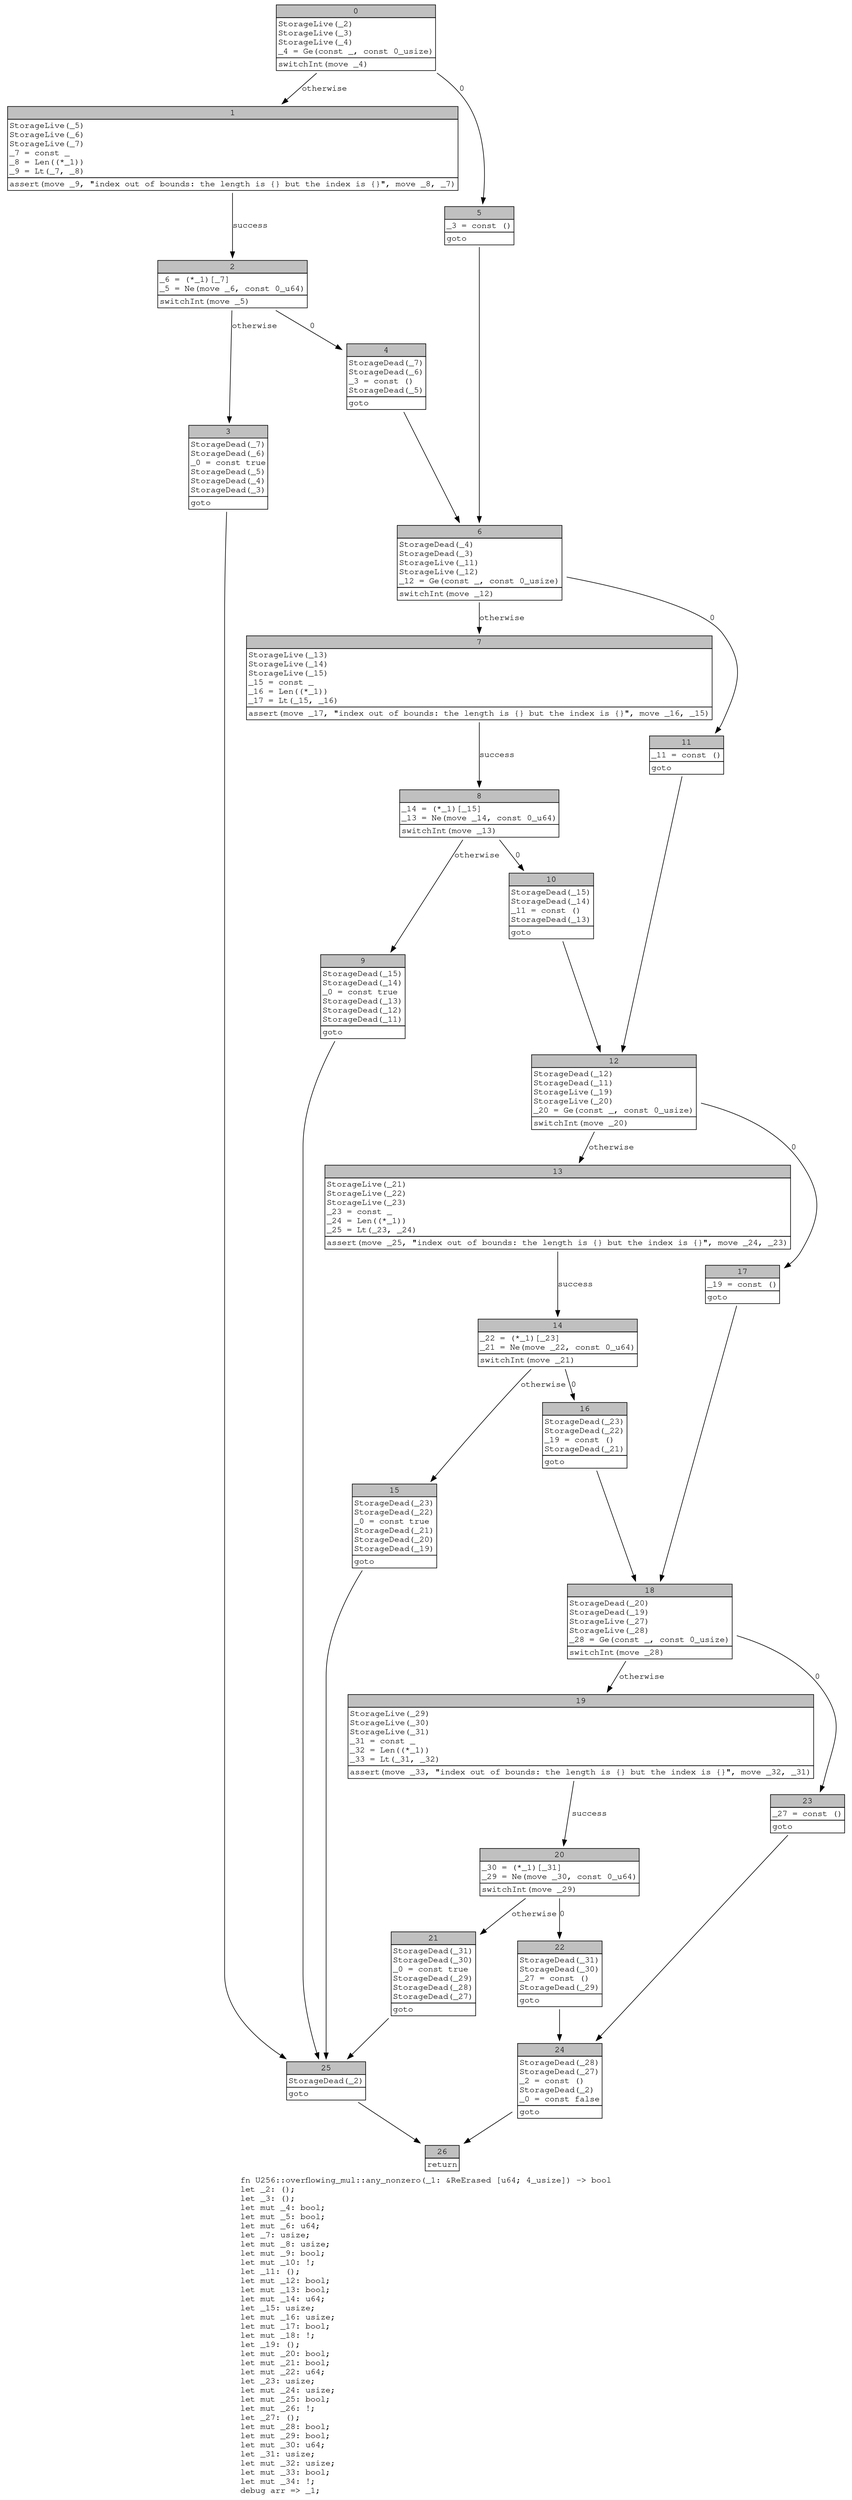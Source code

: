 digraph Mir_0_14207 {
    graph [fontname="Courier, monospace"];
    node [fontname="Courier, monospace"];
    edge [fontname="Courier, monospace"];
    label=<fn U256::overflowing_mul::any_nonzero(_1: &amp;ReErased [u64; 4_usize]) -&gt; bool<br align="left"/>let _2: ();<br align="left"/>let _3: ();<br align="left"/>let mut _4: bool;<br align="left"/>let mut _5: bool;<br align="left"/>let mut _6: u64;<br align="left"/>let _7: usize;<br align="left"/>let mut _8: usize;<br align="left"/>let mut _9: bool;<br align="left"/>let mut _10: !;<br align="left"/>let _11: ();<br align="left"/>let mut _12: bool;<br align="left"/>let mut _13: bool;<br align="left"/>let mut _14: u64;<br align="left"/>let _15: usize;<br align="left"/>let mut _16: usize;<br align="left"/>let mut _17: bool;<br align="left"/>let mut _18: !;<br align="left"/>let _19: ();<br align="left"/>let mut _20: bool;<br align="left"/>let mut _21: bool;<br align="left"/>let mut _22: u64;<br align="left"/>let _23: usize;<br align="left"/>let mut _24: usize;<br align="left"/>let mut _25: bool;<br align="left"/>let mut _26: !;<br align="left"/>let _27: ();<br align="left"/>let mut _28: bool;<br align="left"/>let mut _29: bool;<br align="left"/>let mut _30: u64;<br align="left"/>let _31: usize;<br align="left"/>let mut _32: usize;<br align="left"/>let mut _33: bool;<br align="left"/>let mut _34: !;<br align="left"/>debug arr =&gt; _1;<br align="left"/>>;
    bb0__0_14207 [shape="none", label=<<table border="0" cellborder="1" cellspacing="0"><tr><td bgcolor="gray" align="center" colspan="1">0</td></tr><tr><td align="left" balign="left">StorageLive(_2)<br/>StorageLive(_3)<br/>StorageLive(_4)<br/>_4 = Ge(const _, const 0_usize)<br/></td></tr><tr><td align="left">switchInt(move _4)</td></tr></table>>];
    bb1__0_14207 [shape="none", label=<<table border="0" cellborder="1" cellspacing="0"><tr><td bgcolor="gray" align="center" colspan="1">1</td></tr><tr><td align="left" balign="left">StorageLive(_5)<br/>StorageLive(_6)<br/>StorageLive(_7)<br/>_7 = const _<br/>_8 = Len((*_1))<br/>_9 = Lt(_7, _8)<br/></td></tr><tr><td align="left">assert(move _9, &quot;index out of bounds: the length is {} but the index is {}&quot;, move _8, _7)</td></tr></table>>];
    bb2__0_14207 [shape="none", label=<<table border="0" cellborder="1" cellspacing="0"><tr><td bgcolor="gray" align="center" colspan="1">2</td></tr><tr><td align="left" balign="left">_6 = (*_1)[_7]<br/>_5 = Ne(move _6, const 0_u64)<br/></td></tr><tr><td align="left">switchInt(move _5)</td></tr></table>>];
    bb3__0_14207 [shape="none", label=<<table border="0" cellborder="1" cellspacing="0"><tr><td bgcolor="gray" align="center" colspan="1">3</td></tr><tr><td align="left" balign="left">StorageDead(_7)<br/>StorageDead(_6)<br/>_0 = const true<br/>StorageDead(_5)<br/>StorageDead(_4)<br/>StorageDead(_3)<br/></td></tr><tr><td align="left">goto</td></tr></table>>];
    bb4__0_14207 [shape="none", label=<<table border="0" cellborder="1" cellspacing="0"><tr><td bgcolor="gray" align="center" colspan="1">4</td></tr><tr><td align="left" balign="left">StorageDead(_7)<br/>StorageDead(_6)<br/>_3 = const ()<br/>StorageDead(_5)<br/></td></tr><tr><td align="left">goto</td></tr></table>>];
    bb5__0_14207 [shape="none", label=<<table border="0" cellborder="1" cellspacing="0"><tr><td bgcolor="gray" align="center" colspan="1">5</td></tr><tr><td align="left" balign="left">_3 = const ()<br/></td></tr><tr><td align="left">goto</td></tr></table>>];
    bb6__0_14207 [shape="none", label=<<table border="0" cellborder="1" cellspacing="0"><tr><td bgcolor="gray" align="center" colspan="1">6</td></tr><tr><td align="left" balign="left">StorageDead(_4)<br/>StorageDead(_3)<br/>StorageLive(_11)<br/>StorageLive(_12)<br/>_12 = Ge(const _, const 0_usize)<br/></td></tr><tr><td align="left">switchInt(move _12)</td></tr></table>>];
    bb7__0_14207 [shape="none", label=<<table border="0" cellborder="1" cellspacing="0"><tr><td bgcolor="gray" align="center" colspan="1">7</td></tr><tr><td align="left" balign="left">StorageLive(_13)<br/>StorageLive(_14)<br/>StorageLive(_15)<br/>_15 = const _<br/>_16 = Len((*_1))<br/>_17 = Lt(_15, _16)<br/></td></tr><tr><td align="left">assert(move _17, &quot;index out of bounds: the length is {} but the index is {}&quot;, move _16, _15)</td></tr></table>>];
    bb8__0_14207 [shape="none", label=<<table border="0" cellborder="1" cellspacing="0"><tr><td bgcolor="gray" align="center" colspan="1">8</td></tr><tr><td align="left" balign="left">_14 = (*_1)[_15]<br/>_13 = Ne(move _14, const 0_u64)<br/></td></tr><tr><td align="left">switchInt(move _13)</td></tr></table>>];
    bb9__0_14207 [shape="none", label=<<table border="0" cellborder="1" cellspacing="0"><tr><td bgcolor="gray" align="center" colspan="1">9</td></tr><tr><td align="left" balign="left">StorageDead(_15)<br/>StorageDead(_14)<br/>_0 = const true<br/>StorageDead(_13)<br/>StorageDead(_12)<br/>StorageDead(_11)<br/></td></tr><tr><td align="left">goto</td></tr></table>>];
    bb10__0_14207 [shape="none", label=<<table border="0" cellborder="1" cellspacing="0"><tr><td bgcolor="gray" align="center" colspan="1">10</td></tr><tr><td align="left" balign="left">StorageDead(_15)<br/>StorageDead(_14)<br/>_11 = const ()<br/>StorageDead(_13)<br/></td></tr><tr><td align="left">goto</td></tr></table>>];
    bb11__0_14207 [shape="none", label=<<table border="0" cellborder="1" cellspacing="0"><tr><td bgcolor="gray" align="center" colspan="1">11</td></tr><tr><td align="left" balign="left">_11 = const ()<br/></td></tr><tr><td align="left">goto</td></tr></table>>];
    bb12__0_14207 [shape="none", label=<<table border="0" cellborder="1" cellspacing="0"><tr><td bgcolor="gray" align="center" colspan="1">12</td></tr><tr><td align="left" balign="left">StorageDead(_12)<br/>StorageDead(_11)<br/>StorageLive(_19)<br/>StorageLive(_20)<br/>_20 = Ge(const _, const 0_usize)<br/></td></tr><tr><td align="left">switchInt(move _20)</td></tr></table>>];
    bb13__0_14207 [shape="none", label=<<table border="0" cellborder="1" cellspacing="0"><tr><td bgcolor="gray" align="center" colspan="1">13</td></tr><tr><td align="left" balign="left">StorageLive(_21)<br/>StorageLive(_22)<br/>StorageLive(_23)<br/>_23 = const _<br/>_24 = Len((*_1))<br/>_25 = Lt(_23, _24)<br/></td></tr><tr><td align="left">assert(move _25, &quot;index out of bounds: the length is {} but the index is {}&quot;, move _24, _23)</td></tr></table>>];
    bb14__0_14207 [shape="none", label=<<table border="0" cellborder="1" cellspacing="0"><tr><td bgcolor="gray" align="center" colspan="1">14</td></tr><tr><td align="left" balign="left">_22 = (*_1)[_23]<br/>_21 = Ne(move _22, const 0_u64)<br/></td></tr><tr><td align="left">switchInt(move _21)</td></tr></table>>];
    bb15__0_14207 [shape="none", label=<<table border="0" cellborder="1" cellspacing="0"><tr><td bgcolor="gray" align="center" colspan="1">15</td></tr><tr><td align="left" balign="left">StorageDead(_23)<br/>StorageDead(_22)<br/>_0 = const true<br/>StorageDead(_21)<br/>StorageDead(_20)<br/>StorageDead(_19)<br/></td></tr><tr><td align="left">goto</td></tr></table>>];
    bb16__0_14207 [shape="none", label=<<table border="0" cellborder="1" cellspacing="0"><tr><td bgcolor="gray" align="center" colspan="1">16</td></tr><tr><td align="left" balign="left">StorageDead(_23)<br/>StorageDead(_22)<br/>_19 = const ()<br/>StorageDead(_21)<br/></td></tr><tr><td align="left">goto</td></tr></table>>];
    bb17__0_14207 [shape="none", label=<<table border="0" cellborder="1" cellspacing="0"><tr><td bgcolor="gray" align="center" colspan="1">17</td></tr><tr><td align="left" balign="left">_19 = const ()<br/></td></tr><tr><td align="left">goto</td></tr></table>>];
    bb18__0_14207 [shape="none", label=<<table border="0" cellborder="1" cellspacing="0"><tr><td bgcolor="gray" align="center" colspan="1">18</td></tr><tr><td align="left" balign="left">StorageDead(_20)<br/>StorageDead(_19)<br/>StorageLive(_27)<br/>StorageLive(_28)<br/>_28 = Ge(const _, const 0_usize)<br/></td></tr><tr><td align="left">switchInt(move _28)</td></tr></table>>];
    bb19__0_14207 [shape="none", label=<<table border="0" cellborder="1" cellspacing="0"><tr><td bgcolor="gray" align="center" colspan="1">19</td></tr><tr><td align="left" balign="left">StorageLive(_29)<br/>StorageLive(_30)<br/>StorageLive(_31)<br/>_31 = const _<br/>_32 = Len((*_1))<br/>_33 = Lt(_31, _32)<br/></td></tr><tr><td align="left">assert(move _33, &quot;index out of bounds: the length is {} but the index is {}&quot;, move _32, _31)</td></tr></table>>];
    bb20__0_14207 [shape="none", label=<<table border="0" cellborder="1" cellspacing="0"><tr><td bgcolor="gray" align="center" colspan="1">20</td></tr><tr><td align="left" balign="left">_30 = (*_1)[_31]<br/>_29 = Ne(move _30, const 0_u64)<br/></td></tr><tr><td align="left">switchInt(move _29)</td></tr></table>>];
    bb21__0_14207 [shape="none", label=<<table border="0" cellborder="1" cellspacing="0"><tr><td bgcolor="gray" align="center" colspan="1">21</td></tr><tr><td align="left" balign="left">StorageDead(_31)<br/>StorageDead(_30)<br/>_0 = const true<br/>StorageDead(_29)<br/>StorageDead(_28)<br/>StorageDead(_27)<br/></td></tr><tr><td align="left">goto</td></tr></table>>];
    bb22__0_14207 [shape="none", label=<<table border="0" cellborder="1" cellspacing="0"><tr><td bgcolor="gray" align="center" colspan="1">22</td></tr><tr><td align="left" balign="left">StorageDead(_31)<br/>StorageDead(_30)<br/>_27 = const ()<br/>StorageDead(_29)<br/></td></tr><tr><td align="left">goto</td></tr></table>>];
    bb23__0_14207 [shape="none", label=<<table border="0" cellborder="1" cellspacing="0"><tr><td bgcolor="gray" align="center" colspan="1">23</td></tr><tr><td align="left" balign="left">_27 = const ()<br/></td></tr><tr><td align="left">goto</td></tr></table>>];
    bb24__0_14207 [shape="none", label=<<table border="0" cellborder="1" cellspacing="0"><tr><td bgcolor="gray" align="center" colspan="1">24</td></tr><tr><td align="left" balign="left">StorageDead(_28)<br/>StorageDead(_27)<br/>_2 = const ()<br/>StorageDead(_2)<br/>_0 = const false<br/></td></tr><tr><td align="left">goto</td></tr></table>>];
    bb25__0_14207 [shape="none", label=<<table border="0" cellborder="1" cellspacing="0"><tr><td bgcolor="gray" align="center" colspan="1">25</td></tr><tr><td align="left" balign="left">StorageDead(_2)<br/></td></tr><tr><td align="left">goto</td></tr></table>>];
    bb26__0_14207 [shape="none", label=<<table border="0" cellborder="1" cellspacing="0"><tr><td bgcolor="gray" align="center" colspan="1">26</td></tr><tr><td align="left">return</td></tr></table>>];
    bb0__0_14207 -> bb5__0_14207 [label="0"];
    bb0__0_14207 -> bb1__0_14207 [label="otherwise"];
    bb1__0_14207 -> bb2__0_14207 [label="success"];
    bb2__0_14207 -> bb4__0_14207 [label="0"];
    bb2__0_14207 -> bb3__0_14207 [label="otherwise"];
    bb3__0_14207 -> bb25__0_14207 [label=""];
    bb4__0_14207 -> bb6__0_14207 [label=""];
    bb5__0_14207 -> bb6__0_14207 [label=""];
    bb6__0_14207 -> bb11__0_14207 [label="0"];
    bb6__0_14207 -> bb7__0_14207 [label="otherwise"];
    bb7__0_14207 -> bb8__0_14207 [label="success"];
    bb8__0_14207 -> bb10__0_14207 [label="0"];
    bb8__0_14207 -> bb9__0_14207 [label="otherwise"];
    bb9__0_14207 -> bb25__0_14207 [label=""];
    bb10__0_14207 -> bb12__0_14207 [label=""];
    bb11__0_14207 -> bb12__0_14207 [label=""];
    bb12__0_14207 -> bb17__0_14207 [label="0"];
    bb12__0_14207 -> bb13__0_14207 [label="otherwise"];
    bb13__0_14207 -> bb14__0_14207 [label="success"];
    bb14__0_14207 -> bb16__0_14207 [label="0"];
    bb14__0_14207 -> bb15__0_14207 [label="otherwise"];
    bb15__0_14207 -> bb25__0_14207 [label=""];
    bb16__0_14207 -> bb18__0_14207 [label=""];
    bb17__0_14207 -> bb18__0_14207 [label=""];
    bb18__0_14207 -> bb23__0_14207 [label="0"];
    bb18__0_14207 -> bb19__0_14207 [label="otherwise"];
    bb19__0_14207 -> bb20__0_14207 [label="success"];
    bb20__0_14207 -> bb22__0_14207 [label="0"];
    bb20__0_14207 -> bb21__0_14207 [label="otherwise"];
    bb21__0_14207 -> bb25__0_14207 [label=""];
    bb22__0_14207 -> bb24__0_14207 [label=""];
    bb23__0_14207 -> bb24__0_14207 [label=""];
    bb24__0_14207 -> bb26__0_14207 [label=""];
    bb25__0_14207 -> bb26__0_14207 [label=""];
}
